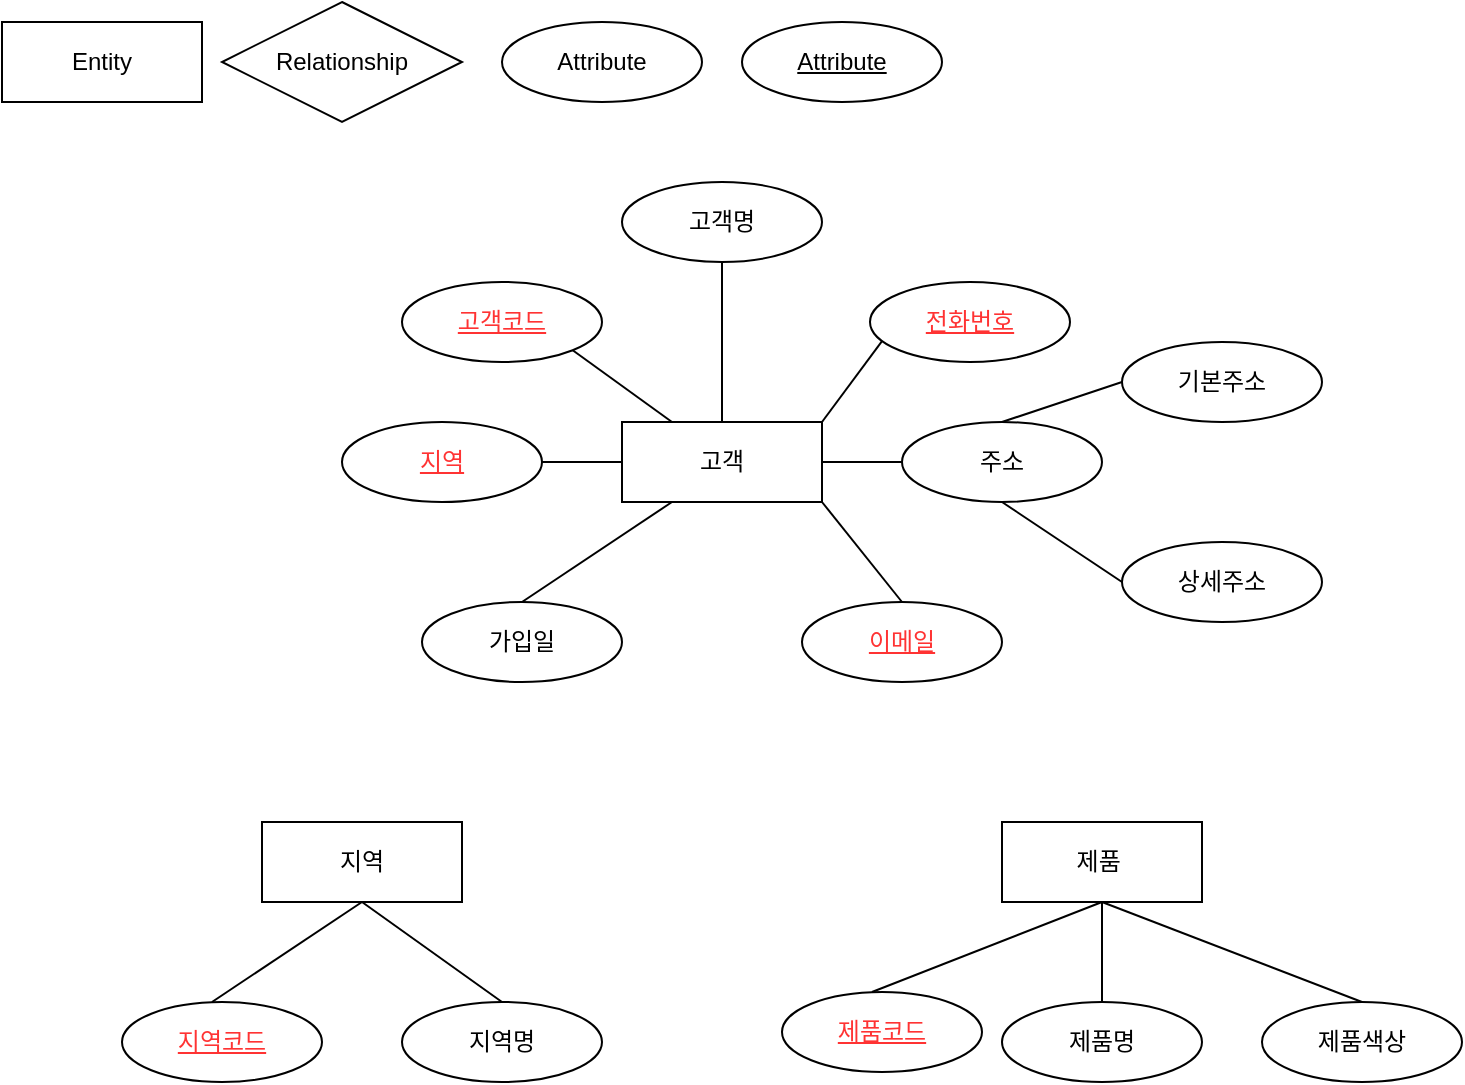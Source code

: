 <mxfile version="26.0.6">
  <diagram name="페이지-1" id="-xtLgO2PcXnTyQ5vWtSQ">
    <mxGraphModel dx="2049" dy="1057" grid="1" gridSize="10" guides="1" tooltips="1" connect="1" arrows="1" fold="1" page="1" pageScale="1" pageWidth="827" pageHeight="1169" math="0" shadow="0">
      <root>
        <mxCell id="0" />
        <mxCell id="1" parent="0" />
        <mxCell id="O5E9trVL0wEcCihPlBu--1" value="Entity" style="whiteSpace=wrap;html=1;align=center;" parent="1" vertex="1">
          <mxGeometry x="50" y="80" width="100" height="40" as="geometry" />
        </mxCell>
        <mxCell id="O5E9trVL0wEcCihPlBu--2" value="Relationship" style="shape=rhombus;perimeter=rhombusPerimeter;whiteSpace=wrap;html=1;align=center;" parent="1" vertex="1">
          <mxGeometry x="160" y="70" width="120" height="60" as="geometry" />
        </mxCell>
        <mxCell id="O5E9trVL0wEcCihPlBu--3" value="Attribute" style="ellipse;whiteSpace=wrap;html=1;align=center;" parent="1" vertex="1">
          <mxGeometry x="300" y="80" width="100" height="40" as="geometry" />
        </mxCell>
        <mxCell id="O5E9trVL0wEcCihPlBu--4" value="Attribute" style="ellipse;whiteSpace=wrap;html=1;align=center;fontStyle=4;" parent="1" vertex="1">
          <mxGeometry x="420" y="80" width="100" height="40" as="geometry" />
        </mxCell>
        <mxCell id="O5E9trVL0wEcCihPlBu--47" value="고객" style="whiteSpace=wrap;html=1;align=center;" parent="1" vertex="1">
          <mxGeometry x="360" y="280" width="100" height="40" as="geometry" />
        </mxCell>
        <mxCell id="O5E9trVL0wEcCihPlBu--48" value="&lt;font style=&quot;color: rgb(255, 51, 51);&quot;&gt;&lt;u&gt;고객코드&lt;/u&gt;&lt;/font&gt;" style="ellipse;whiteSpace=wrap;html=1;align=center;" parent="1" vertex="1">
          <mxGeometry x="250" y="210" width="100" height="40" as="geometry" />
        </mxCell>
        <mxCell id="O5E9trVL0wEcCihPlBu--49" value="고객명" style="ellipse;whiteSpace=wrap;html=1;align=center;" parent="1" vertex="1">
          <mxGeometry x="360" y="160" width="100" height="40" as="geometry" />
        </mxCell>
        <mxCell id="O5E9trVL0wEcCihPlBu--50" value="&lt;font style=&quot;color: rgb(255, 51, 51);&quot;&gt;&lt;u&gt;전화번호&lt;/u&gt;&lt;/font&gt;" style="ellipse;whiteSpace=wrap;html=1;align=center;" parent="1" vertex="1">
          <mxGeometry x="484" y="210" width="100" height="40" as="geometry" />
        </mxCell>
        <mxCell id="O5E9trVL0wEcCihPlBu--51" value="&lt;font style=&quot;color: rgb(255, 51, 51);&quot;&gt;&lt;u&gt;이메일&lt;/u&gt;&lt;/font&gt;" style="ellipse;whiteSpace=wrap;html=1;align=center;" parent="1" vertex="1">
          <mxGeometry x="450" y="370" width="100" height="40" as="geometry" />
        </mxCell>
        <mxCell id="O5E9trVL0wEcCihPlBu--52" value="주소" style="ellipse;whiteSpace=wrap;html=1;align=center;" parent="1" vertex="1">
          <mxGeometry x="500" y="280" width="100" height="40" as="geometry" />
        </mxCell>
        <mxCell id="O5E9trVL0wEcCihPlBu--53" value="가입일" style="ellipse;whiteSpace=wrap;html=1;align=center;" parent="1" vertex="1">
          <mxGeometry x="260" y="370" width="100" height="40" as="geometry" />
        </mxCell>
        <mxCell id="O5E9trVL0wEcCihPlBu--54" value="&lt;font style=&quot;color: rgb(255, 51, 51);&quot;&gt;&lt;u&gt;지역&lt;/u&gt;&lt;/font&gt;" style="ellipse;whiteSpace=wrap;html=1;align=center;" parent="1" vertex="1">
          <mxGeometry x="220" y="280" width="100" height="40" as="geometry" />
        </mxCell>
        <mxCell id="O5E9trVL0wEcCihPlBu--55" value="" style="endArrow=none;html=1;rounded=0;entryX=0.5;entryY=1;entryDx=0;entryDy=0;exitX=0.5;exitY=0;exitDx=0;exitDy=0;" parent="1" source="O5E9trVL0wEcCihPlBu--47" target="O5E9trVL0wEcCihPlBu--49" edge="1">
          <mxGeometry relative="1" as="geometry">
            <mxPoint x="420" y="280" as="sourcePoint" />
            <mxPoint x="580" y="280" as="targetPoint" />
          </mxGeometry>
        </mxCell>
        <mxCell id="O5E9trVL0wEcCihPlBu--57" value="" style="endArrow=none;html=1;rounded=0;entryX=0.25;entryY=1;entryDx=0;entryDy=0;exitX=0.5;exitY=0;exitDx=0;exitDy=0;" parent="1" source="O5E9trVL0wEcCihPlBu--53" target="O5E9trVL0wEcCihPlBu--47" edge="1">
          <mxGeometry relative="1" as="geometry">
            <mxPoint x="410" y="400" as="sourcePoint" />
            <mxPoint x="409.62" y="320" as="targetPoint" />
          </mxGeometry>
        </mxCell>
        <mxCell id="O5E9trVL0wEcCihPlBu--59" value="" style="endArrow=none;html=1;rounded=0;entryX=0.061;entryY=0.736;entryDx=0;entryDy=0;exitX=1;exitY=0;exitDx=0;exitDy=0;entryPerimeter=0;" parent="1" source="O5E9trVL0wEcCihPlBu--47" target="O5E9trVL0wEcCihPlBu--50" edge="1">
          <mxGeometry relative="1" as="geometry">
            <mxPoint x="420" y="290" as="sourcePoint" />
            <mxPoint x="420" y="210" as="targetPoint" />
          </mxGeometry>
        </mxCell>
        <mxCell id="O5E9trVL0wEcCihPlBu--61" value="" style="endArrow=none;html=1;rounded=0;entryX=0.5;entryY=0;entryDx=0;entryDy=0;exitX=1;exitY=1;exitDx=0;exitDy=0;" parent="1" source="O5E9trVL0wEcCihPlBu--47" target="O5E9trVL0wEcCihPlBu--51" edge="1">
          <mxGeometry relative="1" as="geometry">
            <mxPoint x="445" y="290" as="sourcePoint" />
            <mxPoint x="510" y="250" as="targetPoint" />
          </mxGeometry>
        </mxCell>
        <mxCell id="O5E9trVL0wEcCihPlBu--63" value="" style="endArrow=none;html=1;rounded=0;entryX=0.25;entryY=0;entryDx=0;entryDy=0;exitX=1;exitY=1;exitDx=0;exitDy=0;" parent="1" source="O5E9trVL0wEcCihPlBu--48" target="O5E9trVL0wEcCihPlBu--47" edge="1">
          <mxGeometry relative="1" as="geometry">
            <mxPoint x="310" y="310" as="sourcePoint" />
            <mxPoint x="375" y="270" as="targetPoint" />
          </mxGeometry>
        </mxCell>
        <mxCell id="O5E9trVL0wEcCihPlBu--65" value="" style="endArrow=none;html=1;rounded=0;exitX=1;exitY=0.5;exitDx=0;exitDy=0;entryX=0;entryY=0.5;entryDx=0;entryDy=0;" parent="1" source="O5E9trVL0wEcCihPlBu--54" target="O5E9trVL0wEcCihPlBu--47" edge="1">
          <mxGeometry relative="1" as="geometry">
            <mxPoint x="320" y="250" as="sourcePoint" />
            <mxPoint x="360" y="320" as="targetPoint" />
          </mxGeometry>
        </mxCell>
        <mxCell id="O5E9trVL0wEcCihPlBu--68" value="" style="endArrow=none;html=1;rounded=0;entryX=0;entryY=0.5;entryDx=0;entryDy=0;exitX=1;exitY=0.5;exitDx=0;exitDy=0;" parent="1" source="O5E9trVL0wEcCihPlBu--47" target="O5E9trVL0wEcCihPlBu--52" edge="1">
          <mxGeometry relative="1" as="geometry">
            <mxPoint x="470" y="290" as="sourcePoint" />
            <mxPoint x="516" y="249" as="targetPoint" />
          </mxGeometry>
        </mxCell>
        <mxCell id="O5E9trVL0wEcCihPlBu--70" value="기본주소" style="ellipse;whiteSpace=wrap;html=1;align=center;" parent="1" vertex="1">
          <mxGeometry x="610" y="240" width="100" height="40" as="geometry" />
        </mxCell>
        <mxCell id="O5E9trVL0wEcCihPlBu--71" value="상세주소" style="ellipse;whiteSpace=wrap;html=1;align=center;" parent="1" vertex="1">
          <mxGeometry x="610" y="340" width="100" height="40" as="geometry" />
        </mxCell>
        <mxCell id="O5E9trVL0wEcCihPlBu--72" value="" style="endArrow=none;html=1;rounded=0;entryX=0;entryY=0.5;entryDx=0;entryDy=0;exitX=0.5;exitY=0;exitDx=0;exitDy=0;" parent="1" source="O5E9trVL0wEcCihPlBu--52" target="O5E9trVL0wEcCihPlBu--70" edge="1">
          <mxGeometry relative="1" as="geometry">
            <mxPoint x="580" y="249.44" as="sourcePoint" />
            <mxPoint x="660" y="249.44" as="targetPoint" />
          </mxGeometry>
        </mxCell>
        <mxCell id="O5E9trVL0wEcCihPlBu--73" value="" style="endArrow=none;html=1;rounded=0;entryX=0;entryY=0.5;entryDx=0;entryDy=0;exitX=0.5;exitY=1;exitDx=0;exitDy=0;" parent="1" source="O5E9trVL0wEcCihPlBu--52" target="O5E9trVL0wEcCihPlBu--71" edge="1">
          <mxGeometry relative="1" as="geometry">
            <mxPoint x="600" y="290" as="sourcePoint" />
            <mxPoint x="670" y="259.44" as="targetPoint" />
          </mxGeometry>
        </mxCell>
        <mxCell id="pYUHTDDXEiz0mykwZIvs-2" value="지역" style="whiteSpace=wrap;html=1;align=center;" vertex="1" parent="1">
          <mxGeometry x="180" y="480" width="100" height="40" as="geometry" />
        </mxCell>
        <mxCell id="pYUHTDDXEiz0mykwZIvs-3" value="&lt;font style=&quot;color: rgb(255, 51, 51);&quot;&gt;&lt;u&gt;지역코드&lt;/u&gt;&lt;/font&gt;" style="ellipse;whiteSpace=wrap;html=1;align=center;" vertex="1" parent="1">
          <mxGeometry x="110" y="570" width="100" height="40" as="geometry" />
        </mxCell>
        <mxCell id="pYUHTDDXEiz0mykwZIvs-4" value="지역명" style="ellipse;whiteSpace=wrap;html=1;align=center;" vertex="1" parent="1">
          <mxGeometry x="250" y="570" width="100" height="40" as="geometry" />
        </mxCell>
        <mxCell id="pYUHTDDXEiz0mykwZIvs-5" value="" style="endArrow=none;html=1;rounded=0;exitX=0.45;exitY=0;exitDx=0;exitDy=0;entryX=0.5;entryY=1;entryDx=0;entryDy=0;exitPerimeter=0;" edge="1" parent="1" source="pYUHTDDXEiz0mykwZIvs-3" target="pYUHTDDXEiz0mykwZIvs-2">
          <mxGeometry relative="1" as="geometry">
            <mxPoint x="170" y="529.52" as="sourcePoint" />
            <mxPoint x="210" y="529.52" as="targetPoint" />
          </mxGeometry>
        </mxCell>
        <mxCell id="pYUHTDDXEiz0mykwZIvs-7" value="" style="endArrow=none;html=1;rounded=0;exitX=0.5;exitY=0;exitDx=0;exitDy=0;entryX=0.5;entryY=1;entryDx=0;entryDy=0;" edge="1" parent="1" source="pYUHTDDXEiz0mykwZIvs-4" target="pYUHTDDXEiz0mykwZIvs-2">
          <mxGeometry relative="1" as="geometry">
            <mxPoint x="170" y="540" as="sourcePoint" />
            <mxPoint x="240" y="530" as="targetPoint" />
          </mxGeometry>
        </mxCell>
        <mxCell id="pYUHTDDXEiz0mykwZIvs-12" value="제품&amp;nbsp;" style="whiteSpace=wrap;html=1;align=center;" vertex="1" parent="1">
          <mxGeometry x="550" y="480" width="100" height="40" as="geometry" />
        </mxCell>
        <mxCell id="pYUHTDDXEiz0mykwZIvs-13" value="&lt;font style=&quot;color: rgb(255, 51, 51);&quot;&gt;&lt;u&gt;제품코드&lt;/u&gt;&lt;/font&gt;" style="ellipse;whiteSpace=wrap;html=1;align=center;" vertex="1" parent="1">
          <mxGeometry x="440" y="565" width="100" height="40" as="geometry" />
        </mxCell>
        <mxCell id="pYUHTDDXEiz0mykwZIvs-14" value="제품색상" style="ellipse;whiteSpace=wrap;html=1;align=center;" vertex="1" parent="1">
          <mxGeometry x="680" y="570" width="100" height="40" as="geometry" />
        </mxCell>
        <mxCell id="pYUHTDDXEiz0mykwZIvs-15" value="" style="endArrow=none;html=1;rounded=0;exitX=0.45;exitY=0;exitDx=0;exitDy=0;entryX=0.5;entryY=1;entryDx=0;entryDy=0;exitPerimeter=0;" edge="1" parent="1" source="pYUHTDDXEiz0mykwZIvs-13" target="pYUHTDDXEiz0mykwZIvs-12">
          <mxGeometry relative="1" as="geometry">
            <mxPoint x="540" y="529.52" as="sourcePoint" />
            <mxPoint x="580" y="529.52" as="targetPoint" />
          </mxGeometry>
        </mxCell>
        <mxCell id="pYUHTDDXEiz0mykwZIvs-16" value="" style="endArrow=none;html=1;rounded=0;exitX=0.5;exitY=0;exitDx=0;exitDy=0;entryX=0.5;entryY=1;entryDx=0;entryDy=0;" edge="1" parent="1" source="pYUHTDDXEiz0mykwZIvs-14" target="pYUHTDDXEiz0mykwZIvs-12">
          <mxGeometry relative="1" as="geometry">
            <mxPoint x="540" y="540" as="sourcePoint" />
            <mxPoint x="610" y="530" as="targetPoint" />
          </mxGeometry>
        </mxCell>
        <mxCell id="pYUHTDDXEiz0mykwZIvs-18" value="제품명" style="ellipse;whiteSpace=wrap;html=1;align=center;" vertex="1" parent="1">
          <mxGeometry x="550" y="570" width="100" height="40" as="geometry" />
        </mxCell>
        <mxCell id="pYUHTDDXEiz0mykwZIvs-19" value="" style="endArrow=none;html=1;rounded=0;exitX=0.5;exitY=0;exitDx=0;exitDy=0;" edge="1" parent="1" source="pYUHTDDXEiz0mykwZIvs-18">
          <mxGeometry relative="1" as="geometry">
            <mxPoint x="550" y="550" as="sourcePoint" />
            <mxPoint x="600" y="520" as="targetPoint" />
          </mxGeometry>
        </mxCell>
      </root>
    </mxGraphModel>
  </diagram>
</mxfile>
